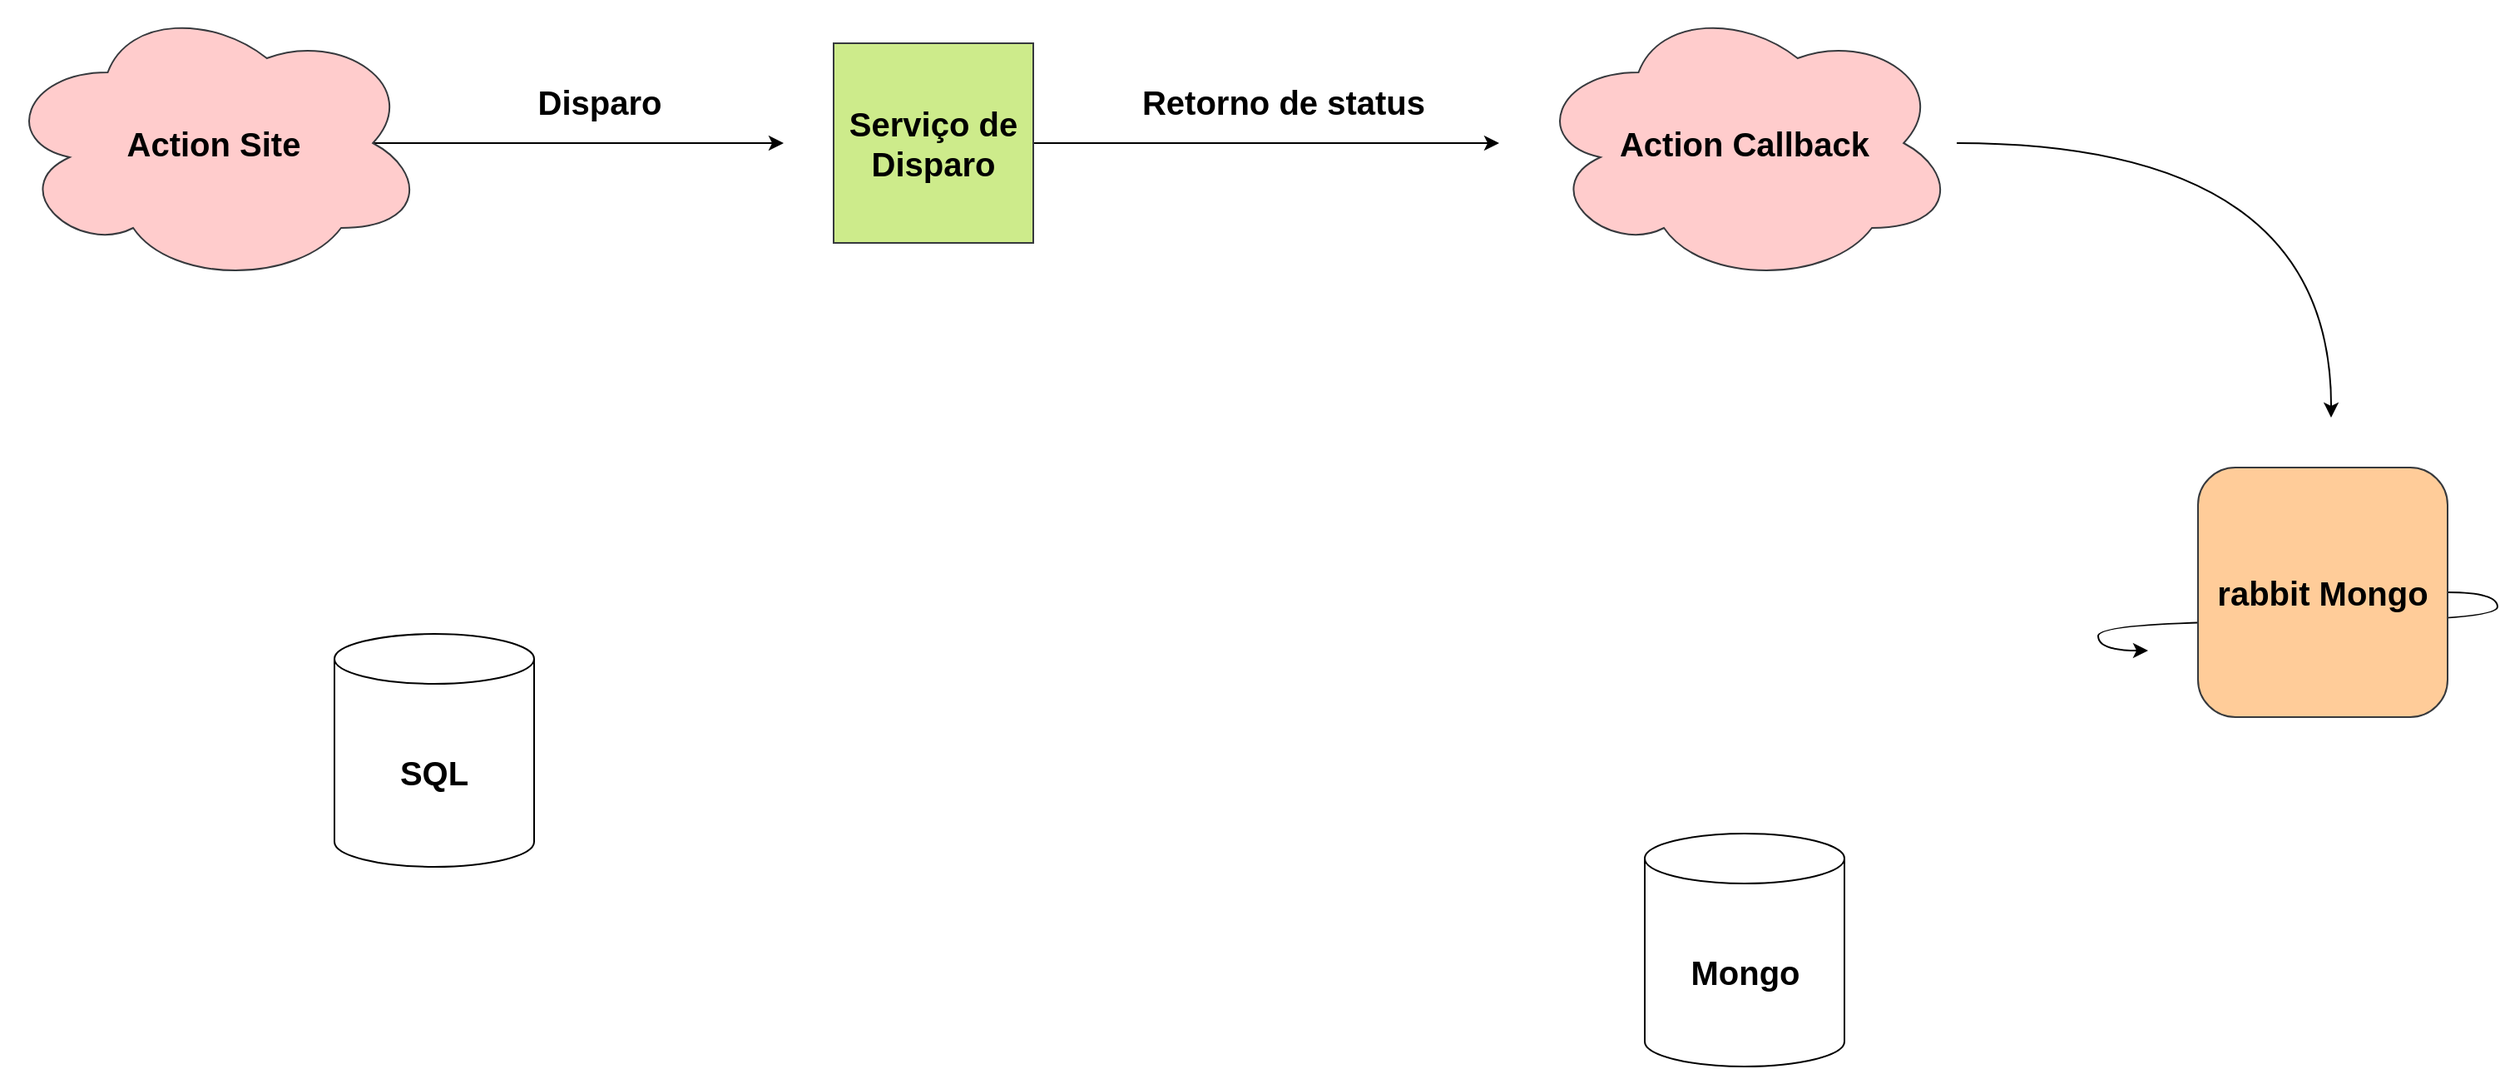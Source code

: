 <mxfile version="20.5.1" type="github">
  <diagram id="ZDGnV2u6HgIc8-NBpoaS" name="Página-1">
    <mxGraphModel dx="1723" dy="1063" grid="1" gridSize="10" guides="1" tooltips="1" connect="1" arrows="1" fold="1" page="1" pageScale="1" pageWidth="1600" pageHeight="900" math="0" shadow="0">
      <root>
        <mxCell id="0" />
        <mxCell id="1" parent="0" />
        <mxCell id="bUYaB74NbpEMKJV3gt0t-44" style="edgeStyle=entityRelationEdgeStyle;curved=1;orthogonalLoop=1;jettySize=auto;html=1;fontSize=20;fontColor=#000;" edge="1" parent="1" source="bUYaB74NbpEMKJV3gt0t-32">
          <mxGeometry relative="1" as="geometry">
            <mxPoint x="1320" y="520" as="targetPoint" />
          </mxGeometry>
        </mxCell>
        <mxCell id="bUYaB74NbpEMKJV3gt0t-32" value="&lt;b&gt;rabbit Mongo&lt;/b&gt;" style="whiteSpace=wrap;html=1;aspect=fixed;fontSize=20;fillColor=#ffcc99;strokeColor=#36393d;rounded=1;" vertex="1" parent="1">
          <mxGeometry x="1350" y="410" width="150" height="150" as="geometry" />
        </mxCell>
        <mxCell id="bUYaB74NbpEMKJV3gt0t-14" value="&lt;b&gt;Mongo&lt;/b&gt;" style="shape=cylinder3;whiteSpace=wrap;html=1;boundedLbl=1;backgroundOutline=1;size=15;fontSize=20;" vertex="1" parent="1">
          <mxGeometry x="1017.5" y="630" width="120" height="140" as="geometry" />
        </mxCell>
        <mxCell id="bUYaB74NbpEMKJV3gt0t-15" value="&lt;b&gt;SQL&lt;/b&gt;" style="shape=cylinder3;whiteSpace=wrap;html=1;boundedLbl=1;backgroundOutline=1;size=15;fontSize=20;" vertex="1" parent="1">
          <mxGeometry x="230" y="510" width="120" height="140" as="geometry" />
        </mxCell>
        <mxCell id="bUYaB74NbpEMKJV3gt0t-18" value="&lt;b&gt;Disparo&lt;/b&gt;" style="text;html=1;align=center;verticalAlign=middle;resizable=0;points=[];autosize=1;strokeColor=none;fillColor=none;fontSize=20;" vertex="1" parent="1">
          <mxGeometry x="339" y="170" width="100" height="40" as="geometry" />
        </mxCell>
        <mxCell id="bUYaB74NbpEMKJV3gt0t-23" style="edgeStyle=orthogonalEdgeStyle;rounded=0;orthogonalLoop=1;jettySize=auto;html=1;fontSize=20;" edge="1" parent="1" source="bUYaB74NbpEMKJV3gt0t-19">
          <mxGeometry relative="1" as="geometry">
            <mxPoint x="930" y="215" as="targetPoint" />
          </mxGeometry>
        </mxCell>
        <mxCell id="bUYaB74NbpEMKJV3gt0t-19" value="&lt;b&gt;Serviço de Disparo&lt;/b&gt;" style="whiteSpace=wrap;html=1;aspect=fixed;fontSize=20;fillColor=#cdeb8b;strokeColor=#36393d;" vertex="1" parent="1">
          <mxGeometry x="530" y="155" width="120" height="120" as="geometry" />
        </mxCell>
        <mxCell id="bUYaB74NbpEMKJV3gt0t-22" style="edgeStyle=orthogonalEdgeStyle;rounded=0;orthogonalLoop=1;jettySize=auto;html=1;fontSize=20;exitX=0.875;exitY=0.5;exitDx=0;exitDy=0;exitPerimeter=0;" edge="1" parent="1" source="bUYaB74NbpEMKJV3gt0t-20">
          <mxGeometry relative="1" as="geometry">
            <mxPoint x="500" y="215" as="targetPoint" />
          </mxGeometry>
        </mxCell>
        <mxCell id="bUYaB74NbpEMKJV3gt0t-20" value="&lt;b&gt;Action Site&lt;/b&gt;" style="ellipse;shape=cloud;whiteSpace=wrap;html=1;fontSize=20;fillColor=#ffcccc;strokeColor=#36393d;" vertex="1" parent="1">
          <mxGeometry x="30" y="130" width="255" height="170" as="geometry" />
        </mxCell>
        <mxCell id="bUYaB74NbpEMKJV3gt0t-25" value="&lt;font color=&quot;#000000&quot;&gt;&lt;b&gt;Retorno de status&lt;/b&gt;&lt;/font&gt;" style="text;html=1;align=center;verticalAlign=middle;resizable=0;points=[];autosize=1;strokeColor=none;fillColor=none;fontSize=20;fontColor=#FFF;" vertex="1" parent="1">
          <mxGeometry x="705" y="170" width="190" height="40" as="geometry" />
        </mxCell>
        <mxCell id="bUYaB74NbpEMKJV3gt0t-33" style="edgeStyle=orthogonalEdgeStyle;orthogonalLoop=1;jettySize=auto;html=1;fontSize=20;fontColor=#000;curved=1;" edge="1" parent="1" source="bUYaB74NbpEMKJV3gt0t-28">
          <mxGeometry relative="1" as="geometry">
            <mxPoint x="1430" y="380" as="targetPoint" />
          </mxGeometry>
        </mxCell>
        <mxCell id="bUYaB74NbpEMKJV3gt0t-28" value="&lt;b&gt;Action Callback&lt;/b&gt;" style="ellipse;shape=cloud;whiteSpace=wrap;html=1;fontSize=20;fillColor=#ffcccc;strokeColor=#36393d;" vertex="1" parent="1">
          <mxGeometry x="950" y="130" width="255" height="170" as="geometry" />
        </mxCell>
      </root>
    </mxGraphModel>
  </diagram>
</mxfile>
